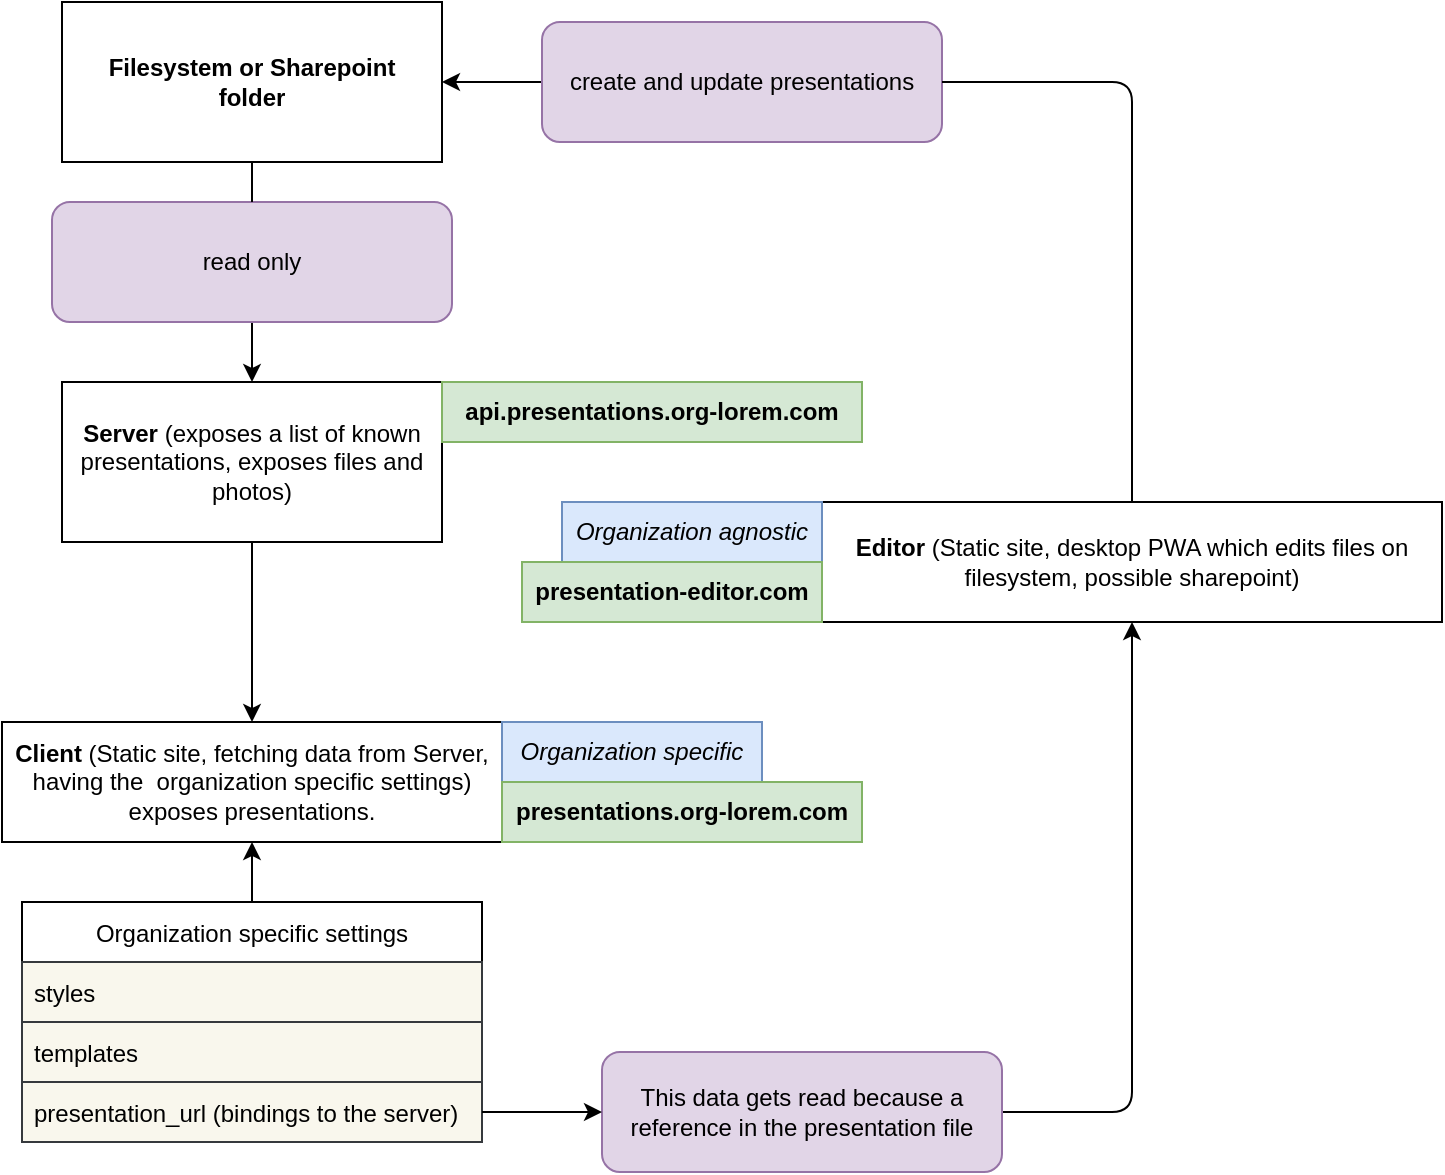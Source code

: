 <mxfile>
    <diagram id="g2gT-rKfBFrinvr1UTuE" name="Page-1">
        <mxGraphModel dx="2016" dy="1331" grid="1" gridSize="10" guides="1" tooltips="1" connect="1" arrows="1" fold="1" page="1" pageScale="1" pageWidth="850" pageHeight="1100" math="0" shadow="0">
            <root>
                <mxCell id="0"/>
                <mxCell id="1" parent="0"/>
                <mxCell id="9" value="&lt;b&gt;Client&lt;/b&gt; (Static site, fetching data from Server, having the&amp;nbsp; organization specific settings) exposes presentations." style="rounded=0;whiteSpace=wrap;html=1;" vertex="1" parent="1">
                    <mxGeometry x="65" y="618" width="250" height="60" as="geometry"/>
                </mxCell>
                <mxCell id="37" style="edgeStyle=orthogonalEdgeStyle;html=1;exitX=0.5;exitY=0;exitDx=0;exitDy=0;entryX=0.5;entryY=1;entryDx=0;entryDy=0;" edge="1" parent="1" source="3" target="9">
                    <mxGeometry relative="1" as="geometry"/>
                </mxCell>
                <mxCell id="3" value="Organization specific settings" style="swimlane;fontStyle=0;childLayout=stackLayout;horizontal=1;startSize=30;horizontalStack=0;resizeParent=1;resizeParentMax=0;resizeLast=0;collapsible=1;marginBottom=0;" vertex="1" parent="1">
                    <mxGeometry x="75" y="708" width="230" height="120" as="geometry"/>
                </mxCell>
                <mxCell id="5" value="styles" style="text;align=left;verticalAlign=middle;spacingLeft=4;spacingRight=4;overflow=hidden;points=[[0,0.5],[1,0.5]];portConstraint=eastwest;rotatable=0;fillColor=#f9f7ed;strokeColor=#36393d;" vertex="1" parent="3">
                    <mxGeometry y="30" width="230" height="30" as="geometry"/>
                </mxCell>
                <mxCell id="6" value="templates" style="text;align=left;verticalAlign=middle;spacingLeft=4;spacingRight=4;overflow=hidden;points=[[0,0.5],[1,0.5]];portConstraint=eastwest;rotatable=0;fillColor=#f9f7ed;strokeColor=#36393d;" vertex="1" parent="3">
                    <mxGeometry y="60" width="230" height="30" as="geometry"/>
                </mxCell>
                <mxCell id="8" value="presentation_url (bindings to the server)" style="text;align=left;verticalAlign=middle;spacingLeft=4;spacingRight=4;overflow=hidden;points=[[0,0.5],[1,0.5]];portConstraint=eastwest;rotatable=0;fillColor=#f9f7ed;strokeColor=#36393d;" vertex="1" parent="3">
                    <mxGeometry y="90" width="230" height="30" as="geometry"/>
                </mxCell>
                <mxCell id="23" style="edgeStyle=orthogonalEdgeStyle;html=1;exitX=0.5;exitY=1;exitDx=0;exitDy=0;" edge="1" parent="1" source="10" target="9">
                    <mxGeometry relative="1" as="geometry"/>
                </mxCell>
                <mxCell id="10" value="&lt;b&gt;Server&lt;/b&gt; (exposes a list of known presentations, exposes files and photos)" style="rounded=0;whiteSpace=wrap;html=1;" vertex="1" parent="1">
                    <mxGeometry x="95" y="448" width="190" height="80" as="geometry"/>
                </mxCell>
                <mxCell id="11" value="&lt;b&gt;Editor&lt;/b&gt; (Static site, desktop PWA which edits files on filesystem, possible sharepoint)" style="rounded=0;whiteSpace=wrap;html=1;" vertex="1" parent="1">
                    <mxGeometry x="475" y="508" width="310" height="60" as="geometry"/>
                </mxCell>
                <mxCell id="17" style="edgeStyle=orthogonalEdgeStyle;html=1;exitX=0.5;exitY=1;exitDx=0;exitDy=0;entryX=0.5;entryY=0;entryDx=0;entryDy=0;startArrow=none;" edge="1" parent="1" source="33" target="10">
                    <mxGeometry relative="1" as="geometry"/>
                </mxCell>
                <mxCell id="16" value="&lt;b&gt;Filesystem or Sharepoint &lt;br&gt;folder&lt;/b&gt;" style="rounded=0;whiteSpace=wrap;html=1;" vertex="1" parent="1">
                    <mxGeometry x="95" y="258" width="190" height="80" as="geometry"/>
                </mxCell>
                <mxCell id="22" style="edgeStyle=orthogonalEdgeStyle;html=1;exitX=1;exitY=0.5;exitDx=0;exitDy=0;entryX=0.5;entryY=1;entryDx=0;entryDy=0;" edge="1" parent="1" source="19" target="11">
                    <mxGeometry relative="1" as="geometry"/>
                </mxCell>
                <mxCell id="19" value="This data gets read because a reference in the presentation file" style="rounded=1;whiteSpace=wrap;html=1;fillColor=#e1d5e7;strokeColor=#9673a6;" vertex="1" parent="1">
                    <mxGeometry x="365" y="783" width="200" height="60" as="geometry"/>
                </mxCell>
                <mxCell id="21" style="edgeStyle=orthogonalEdgeStyle;html=1;exitX=1;exitY=0.5;exitDx=0;exitDy=0;" edge="1" parent="1" source="8" target="19">
                    <mxGeometry relative="1" as="geometry"/>
                </mxCell>
                <mxCell id="24" value="Organization agnostic" style="text;html=1;strokeColor=#6c8ebf;fillColor=#dae8fc;align=center;verticalAlign=middle;whiteSpace=wrap;rounded=0;fontStyle=2" vertex="1" parent="1">
                    <mxGeometry x="345" y="508" width="130" height="30" as="geometry"/>
                </mxCell>
                <mxCell id="26" value="Organization specific" style="text;html=1;strokeColor=#6c8ebf;fillColor=#dae8fc;align=center;verticalAlign=middle;whiteSpace=wrap;rounded=0;fontStyle=2" vertex="1" parent="1">
                    <mxGeometry x="315" y="618" width="130" height="30" as="geometry"/>
                </mxCell>
                <mxCell id="27" value="presentation-editor.com" style="text;html=1;strokeColor=#82b366;fillColor=#d5e8d4;align=center;verticalAlign=middle;whiteSpace=wrap;rounded=0;fontStyle=1" vertex="1" parent="1">
                    <mxGeometry x="325" y="538" width="150" height="30" as="geometry"/>
                </mxCell>
                <mxCell id="28" value="presentations.org-lorem.com" style="text;html=1;strokeColor=#82b366;fillColor=#d5e8d4;align=center;verticalAlign=middle;whiteSpace=wrap;rounded=0;fontStyle=1" vertex="1" parent="1">
                    <mxGeometry x="315" y="648" width="180" height="30" as="geometry"/>
                </mxCell>
                <mxCell id="29" value="api.presentations.org-lorem.com" style="text;html=1;strokeColor=#82b366;fillColor=#d5e8d4;align=center;verticalAlign=middle;whiteSpace=wrap;rounded=0;fontStyle=1" vertex="1" parent="1">
                    <mxGeometry x="285" y="448" width="210" height="30" as="geometry"/>
                </mxCell>
                <mxCell id="32" style="edgeStyle=orthogonalEdgeStyle;html=1;exitX=0;exitY=0.5;exitDx=0;exitDy=0;entryX=1;entryY=0.5;entryDx=0;entryDy=0;" edge="1" parent="1" source="30" target="16">
                    <mxGeometry relative="1" as="geometry"/>
                </mxCell>
                <mxCell id="30" value="create and update presentations" style="rounded=1;whiteSpace=wrap;html=1;fillColor=#e1d5e7;strokeColor=#9673a6;" vertex="1" parent="1">
                    <mxGeometry x="335" y="268" width="200" height="60" as="geometry"/>
                </mxCell>
                <mxCell id="31" value="" style="edgeStyle=orthogonalEdgeStyle;html=1;exitX=0.5;exitY=0;exitDx=0;exitDy=0;entryX=1;entryY=0.5;entryDx=0;entryDy=0;endArrow=none;" edge="1" parent="1" source="11" target="30">
                    <mxGeometry relative="1" as="geometry">
                        <mxPoint x="605" y="618" as="sourcePoint"/>
                        <mxPoint x="285" y="298" as="targetPoint"/>
                    </mxGeometry>
                </mxCell>
                <mxCell id="33" value="read only" style="rounded=1;whiteSpace=wrap;html=1;fillColor=#e1d5e7;strokeColor=#9673a6;" vertex="1" parent="1">
                    <mxGeometry x="90" y="358" width="200" height="60" as="geometry"/>
                </mxCell>
                <mxCell id="34" value="" style="edgeStyle=orthogonalEdgeStyle;html=1;exitX=0.5;exitY=1;exitDx=0;exitDy=0;entryX=0.5;entryY=0;entryDx=0;entryDy=0;endArrow=none;" edge="1" parent="1" source="16" target="33">
                    <mxGeometry relative="1" as="geometry">
                        <mxPoint x="190" y="338" as="sourcePoint"/>
                        <mxPoint x="190" y="448" as="targetPoint"/>
                    </mxGeometry>
                </mxCell>
            </root>
        </mxGraphModel>
    </diagram>
</mxfile>